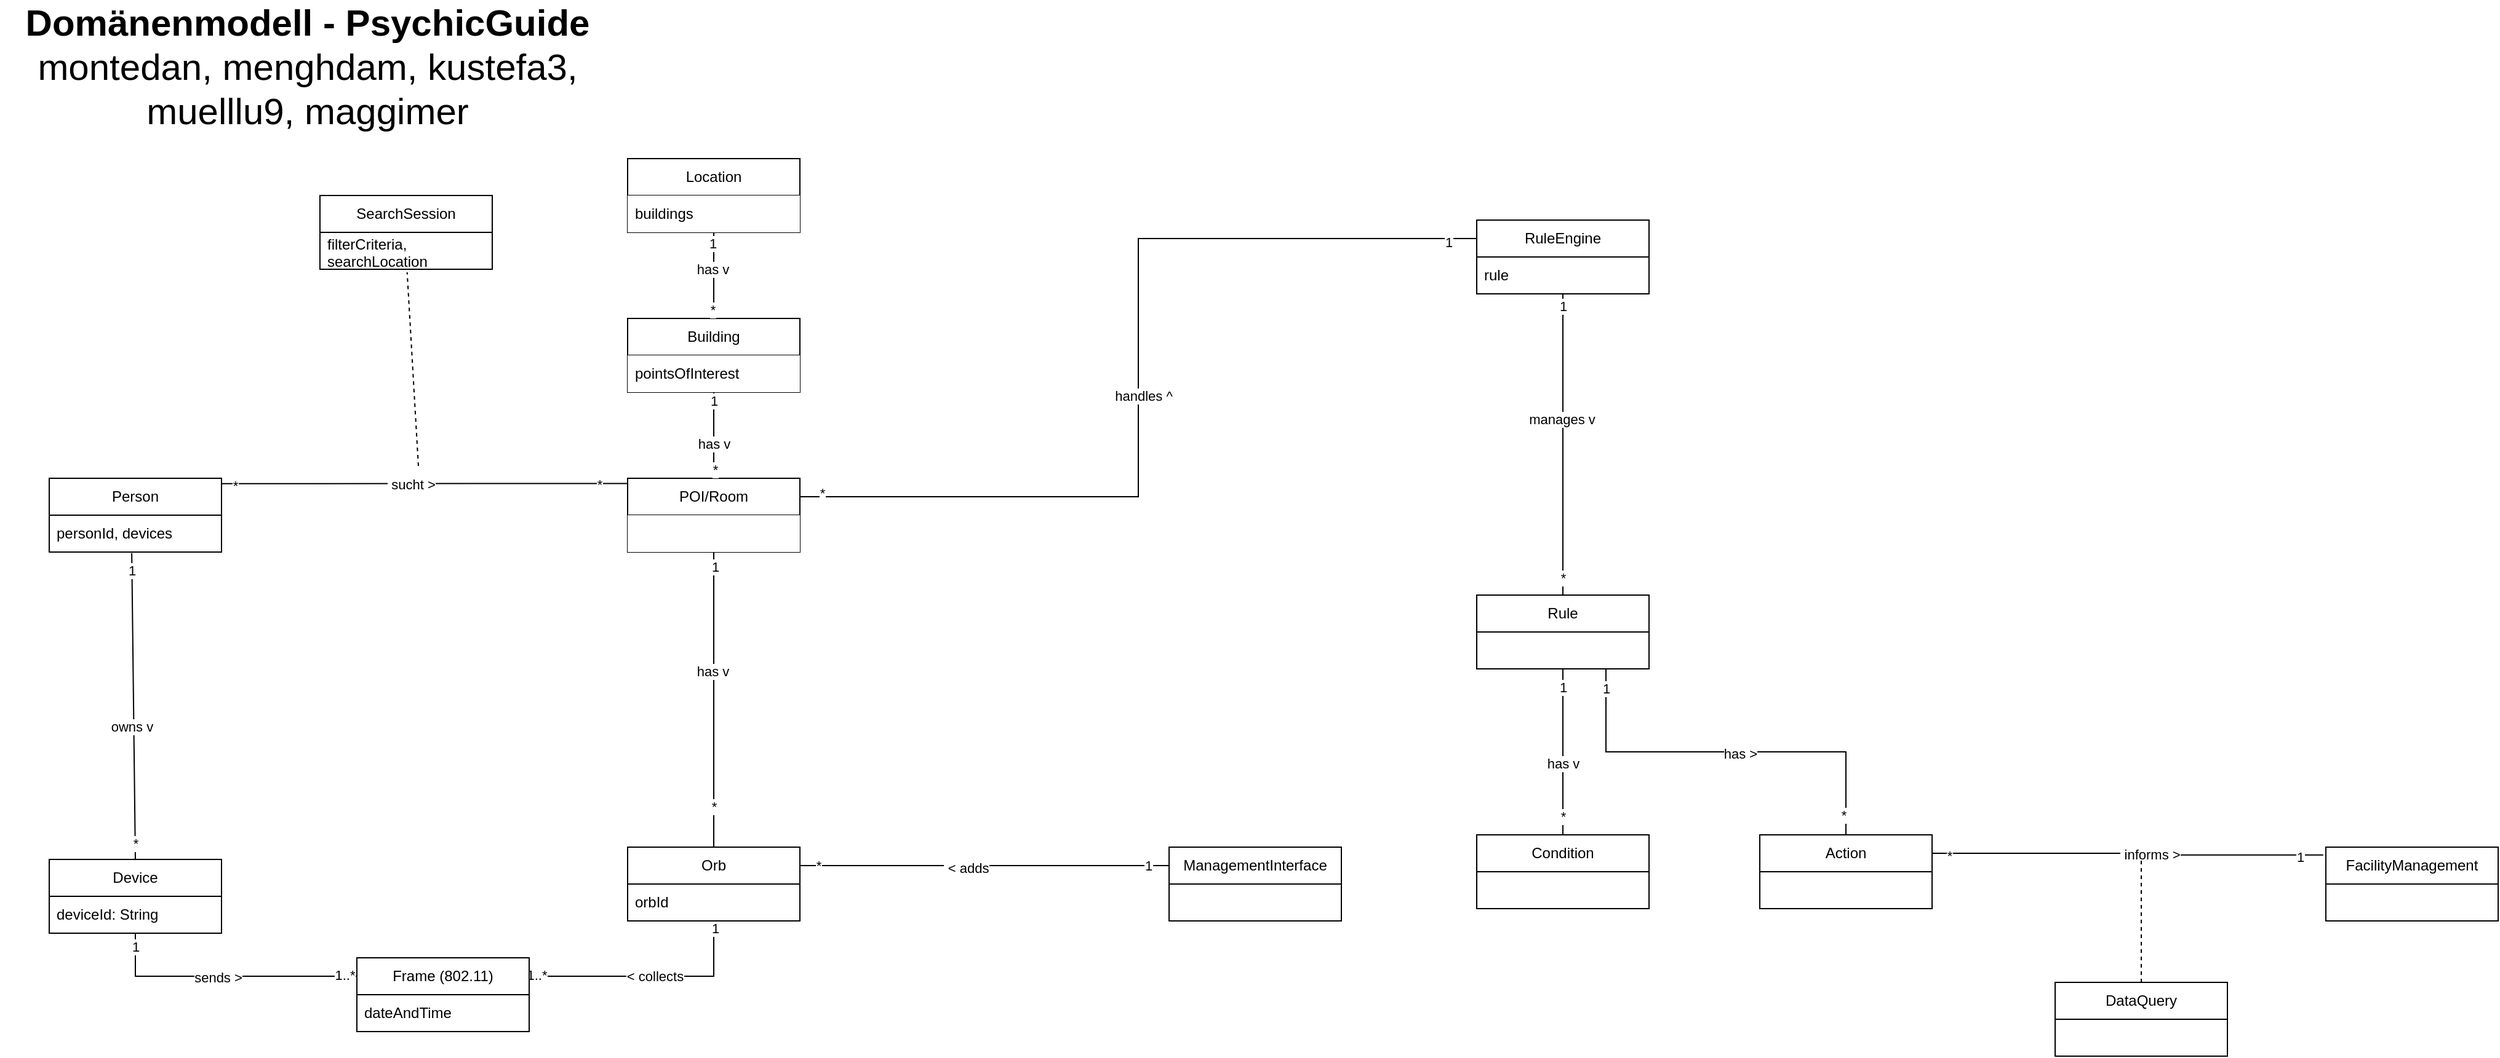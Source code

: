 <mxfile version="21.0.6" type="github">
  <diagram name="Seite-1" id="KA6z9-QfwAhSkeIakspH">
    <mxGraphModel dx="2113" dy="1108" grid="1" gridSize="10" guides="1" tooltips="1" connect="1" arrows="1" fold="1" page="0" pageScale="1" pageWidth="827" pageHeight="1169" math="0" shadow="0">
      <root>
        <mxCell id="0" />
        <mxCell id="1" parent="0" />
        <mxCell id="QIfAh_MvAZiLwB0yGpU8-30" style="edgeStyle=orthogonalEdgeStyle;rounded=0;orthogonalLoop=1;jettySize=auto;html=1;exitX=0;exitY=0.25;exitDx=0;exitDy=0;entryX=1;entryY=0.25;entryDx=0;entryDy=0;endArrow=none;endFill=0;" parent="1" source="QIfAh_MvAZiLwB0yGpU8-32" target="jw5DjISpnK0hP9MxYK5e-34" edge="1">
          <mxGeometry relative="1" as="geometry">
            <mxPoint x="340" y="305" as="sourcePoint" />
          </mxGeometry>
        </mxCell>
        <mxCell id="QIfAh_MvAZiLwB0yGpU8-31" value="&amp;nbsp;&amp;lt; adds" style="edgeLabel;html=1;align=center;verticalAlign=middle;resizable=0;points=[];" parent="QIfAh_MvAZiLwB0yGpU8-30" vertex="1" connectable="0">
          <mxGeometry x="0.101" y="2" relative="1" as="geometry">
            <mxPoint as="offset" />
          </mxGeometry>
        </mxCell>
        <mxCell id="QIfAh_MvAZiLwB0yGpU8-96" value="*" style="edgeLabel;html=1;align=center;verticalAlign=middle;resizable=0;points=[];" parent="QIfAh_MvAZiLwB0yGpU8-30" vertex="1" connectable="0">
          <mxGeometry x="0.9" relative="1" as="geometry">
            <mxPoint as="offset" />
          </mxGeometry>
        </mxCell>
        <mxCell id="QIfAh_MvAZiLwB0yGpU8-97" value="1" style="edgeLabel;html=1;align=center;verticalAlign=middle;resizable=0;points=[];" parent="QIfAh_MvAZiLwB0yGpU8-30" vertex="1" connectable="0">
          <mxGeometry x="-0.888" relative="1" as="geometry">
            <mxPoint as="offset" />
          </mxGeometry>
        </mxCell>
        <mxCell id="QIfAh_MvAZiLwB0yGpU8-6" style="rounded=0;orthogonalLoop=1;jettySize=auto;html=1;exitX=0.993;exitY=0.073;exitDx=0;exitDy=0;entryX=0.001;entryY=0.071;entryDx=0;entryDy=0;entryPerimeter=0;endArrow=none;endFill=0;exitPerimeter=0;" parent="1" source="jw5DjISpnK0hP9MxYK5e-18" target="jw5DjISpnK0hP9MxYK5e-9" edge="1">
          <mxGeometry relative="1" as="geometry" />
        </mxCell>
        <mxCell id="QIfAh_MvAZiLwB0yGpU8-9" value="&amp;nbsp;sucht &amp;gt; " style="edgeLabel;html=1;align=center;verticalAlign=middle;resizable=0;points=[];" parent="QIfAh_MvAZiLwB0yGpU8-6" vertex="1" connectable="0">
          <mxGeometry x="-0.064" relative="1" as="geometry">
            <mxPoint as="offset" />
          </mxGeometry>
        </mxCell>
        <mxCell id="QIfAh_MvAZiLwB0yGpU8-108" value="*" style="edgeLabel;html=1;align=center;verticalAlign=middle;resizable=0;points=[];" parent="QIfAh_MvAZiLwB0yGpU8-6" vertex="1" connectable="0">
          <mxGeometry x="0.86" relative="1" as="geometry">
            <mxPoint as="offset" />
          </mxGeometry>
        </mxCell>
        <mxCell id="QIfAh_MvAZiLwB0yGpU8-109" value="*" style="edgeLabel;html=1;align=center;verticalAlign=middle;resizable=0;points=[];" parent="QIfAh_MvAZiLwB0yGpU8-6" vertex="1" connectable="0">
          <mxGeometry x="-0.931" y="-1" relative="1" as="geometry">
            <mxPoint as="offset" />
          </mxGeometry>
        </mxCell>
        <mxCell id="jw5DjISpnK0hP9MxYK5e-1" value="Location" style="swimlane;fontStyle=0;childLayout=stackLayout;horizontal=1;startSize=30;horizontalStack=0;resizeParent=1;resizeParentMax=0;resizeLast=0;collapsible=1;marginBottom=0;whiteSpace=wrap;html=1;swimlaneFillColor=default;" parent="1" vertex="1">
          <mxGeometry x="-50" y="-270" width="140" height="60" as="geometry" />
        </mxCell>
        <mxCell id="jw5DjISpnK0hP9MxYK5e-55" value="buildings" style="text;strokeColor=none;fillColor=default;align=left;verticalAlign=middle;spacingLeft=4;spacingRight=4;overflow=hidden;points=[[0,0.5],[1,0.5]];portConstraint=eastwest;rotatable=0;whiteSpace=wrap;html=1;" parent="jw5DjISpnK0hP9MxYK5e-1" vertex="1">
          <mxGeometry y="30" width="140" height="30" as="geometry" />
        </mxCell>
        <mxCell id="jw5DjISpnK0hP9MxYK5e-5" value="Building" style="swimlane;fontStyle=0;childLayout=stackLayout;horizontal=1;startSize=30;horizontalStack=0;resizeParent=1;resizeParentMax=0;resizeLast=0;collapsible=1;marginBottom=0;whiteSpace=wrap;html=1;swimlaneFillColor=default;" parent="1" vertex="1">
          <mxGeometry x="-50" y="-140" width="140" height="60" as="geometry" />
        </mxCell>
        <mxCell id="jw5DjISpnK0hP9MxYK5e-56" value="pointsOfInterest" style="text;strokeColor=none;fillColor=default;align=left;verticalAlign=middle;spacingLeft=4;spacingRight=4;overflow=hidden;points=[[0,0.5],[1,0.5]];portConstraint=eastwest;rotatable=0;whiteSpace=wrap;html=1;" parent="jw5DjISpnK0hP9MxYK5e-5" vertex="1">
          <mxGeometry y="30" width="140" height="30" as="geometry" />
        </mxCell>
        <mxCell id="jw5DjISpnK0hP9MxYK5e-9" value="POI/Room" style="swimlane;fontStyle=0;childLayout=stackLayout;horizontal=1;startSize=30;horizontalStack=0;resizeParent=1;resizeParentMax=0;resizeLast=0;collapsible=1;marginBottom=0;whiteSpace=wrap;html=1;swimlaneFillColor=default;" parent="1" vertex="1">
          <mxGeometry x="-50" y="-10" width="140" height="60" as="geometry">
            <mxRectangle x="340" y="230" width="70" height="30" as="alternateBounds" />
          </mxGeometry>
        </mxCell>
        <mxCell id="jw5DjISpnK0hP9MxYK5e-57" value="" style="text;strokeColor=none;fillColor=default;align=left;verticalAlign=middle;spacingLeft=4;spacingRight=4;overflow=hidden;points=[[0,0.5],[1,0.5]];portConstraint=eastwest;rotatable=0;whiteSpace=wrap;html=1;" parent="jw5DjISpnK0hP9MxYK5e-9" vertex="1">
          <mxGeometry y="30" width="140" height="30" as="geometry" />
        </mxCell>
        <mxCell id="QIfAh_MvAZiLwB0yGpU8-65" style="edgeStyle=orthogonalEdgeStyle;rounded=0;orthogonalLoop=1;jettySize=auto;html=1;exitX=0.5;exitY=1;exitDx=0;exitDy=0;entryX=1;entryY=0.25;entryDx=0;entryDy=0;endArrow=none;endFill=0;" parent="1" source="jw5DjISpnK0hP9MxYK5e-34" target="QIfAh_MvAZiLwB0yGpU8-15" edge="1">
          <mxGeometry relative="1" as="geometry" />
        </mxCell>
        <mxCell id="QIfAh_MvAZiLwB0yGpU8-66" value="&amp;lt; collects" style="edgeLabel;html=1;align=center;verticalAlign=middle;resizable=0;points=[];" parent="QIfAh_MvAZiLwB0yGpU8-65" vertex="1" connectable="0">
          <mxGeometry x="-0.046" relative="1" as="geometry">
            <mxPoint as="offset" />
          </mxGeometry>
        </mxCell>
        <mxCell id="p3KCG7W4C7pQexGpIU1P-4" value="1" style="edgeLabel;html=1;align=center;verticalAlign=middle;resizable=0;points=[];" parent="QIfAh_MvAZiLwB0yGpU8-65" connectable="0" vertex="1">
          <mxGeometry x="-0.937" y="1" relative="1" as="geometry">
            <mxPoint as="offset" />
          </mxGeometry>
        </mxCell>
        <mxCell id="p3KCG7W4C7pQexGpIU1P-5" value="1..*" style="edgeLabel;html=1;align=center;verticalAlign=middle;resizable=0;points=[];" parent="QIfAh_MvAZiLwB0yGpU8-65" connectable="0" vertex="1">
          <mxGeometry x="0.936" y="-1" relative="1" as="geometry">
            <mxPoint as="offset" />
          </mxGeometry>
        </mxCell>
        <mxCell id="jw5DjISpnK0hP9MxYK5e-34" value="Orb" style="swimlane;fontStyle=0;childLayout=stackLayout;horizontal=1;startSize=30;horizontalStack=0;resizeParent=1;resizeParentMax=0;resizeLast=0;collapsible=1;marginBottom=0;whiteSpace=wrap;html=1;swimlaneFillColor=default;" parent="1" vertex="1">
          <mxGeometry x="-50" y="290" width="140" height="60" as="geometry" />
        </mxCell>
        <mxCell id="jw5DjISpnK0hP9MxYK5e-35" value="orbId" style="text;strokeColor=none;fillColor=none;align=left;verticalAlign=middle;spacingLeft=4;spacingRight=4;overflow=hidden;points=[[0,0.5],[1,0.5]];portConstraint=eastwest;rotatable=0;whiteSpace=wrap;html=1;" parent="jw5DjISpnK0hP9MxYK5e-34" vertex="1">
          <mxGeometry y="30" width="140" height="30" as="geometry" />
        </mxCell>
        <mxCell id="jw5DjISpnK0hP9MxYK5e-51" style="edgeStyle=orthogonalEdgeStyle;rounded=0;orthogonalLoop=1;jettySize=auto;html=1;exitX=0.5;exitY=0;exitDx=0;exitDy=0;endArrow=none;endFill=0;" parent="1" source="jw5DjISpnK0hP9MxYK5e-5" target="jw5DjISpnK0hP9MxYK5e-1" edge="1">
          <mxGeometry relative="1" as="geometry" />
        </mxCell>
        <mxCell id="QIfAh_MvAZiLwB0yGpU8-104" value="has v" style="edgeLabel;html=1;align=center;verticalAlign=middle;resizable=0;points=[];" parent="jw5DjISpnK0hP9MxYK5e-51" vertex="1" connectable="0">
          <mxGeometry x="0.138" y="1" relative="1" as="geometry">
            <mxPoint as="offset" />
          </mxGeometry>
        </mxCell>
        <mxCell id="QIfAh_MvAZiLwB0yGpU8-105" value="*" style="edgeLabel;html=1;align=center;verticalAlign=middle;resizable=0;points=[];" parent="jw5DjISpnK0hP9MxYK5e-51" vertex="1" connectable="0">
          <mxGeometry x="-0.779" y="1" relative="1" as="geometry">
            <mxPoint as="offset" />
          </mxGeometry>
        </mxCell>
        <mxCell id="QIfAh_MvAZiLwB0yGpU8-106" value="1" style="edgeLabel;html=1;align=center;verticalAlign=middle;resizable=0;points=[];" parent="jw5DjISpnK0hP9MxYK5e-51" vertex="1" connectable="0">
          <mxGeometry x="0.749" y="1" relative="1" as="geometry">
            <mxPoint as="offset" />
          </mxGeometry>
        </mxCell>
        <mxCell id="jw5DjISpnK0hP9MxYK5e-52" style="edgeStyle=orthogonalEdgeStyle;rounded=0;orthogonalLoop=1;jettySize=auto;html=1;exitX=0.5;exitY=0;exitDx=0;exitDy=0;endArrow=none;endFill=0;" parent="1" source="jw5DjISpnK0hP9MxYK5e-9" target="jw5DjISpnK0hP9MxYK5e-5" edge="1">
          <mxGeometry relative="1" as="geometry" />
        </mxCell>
        <mxCell id="QIfAh_MvAZiLwB0yGpU8-101" value="has v" style="edgeLabel;html=1;align=center;verticalAlign=middle;resizable=0;points=[];" parent="jw5DjISpnK0hP9MxYK5e-52" vertex="1" connectable="0">
          <mxGeometry x="-0.188" relative="1" as="geometry">
            <mxPoint as="offset" />
          </mxGeometry>
        </mxCell>
        <mxCell id="QIfAh_MvAZiLwB0yGpU8-102" value="*" style="edgeLabel;html=1;align=center;verticalAlign=middle;resizable=0;points=[];" parent="jw5DjISpnK0hP9MxYK5e-52" vertex="1" connectable="0">
          <mxGeometry x="-0.786" y="-1" relative="1" as="geometry">
            <mxPoint as="offset" />
          </mxGeometry>
        </mxCell>
        <mxCell id="QIfAh_MvAZiLwB0yGpU8-103" value="1" style="edgeLabel;html=1;align=center;verticalAlign=middle;resizable=0;points=[];" parent="jw5DjISpnK0hP9MxYK5e-52" vertex="1" connectable="0">
          <mxGeometry x="0.795" relative="1" as="geometry">
            <mxPoint as="offset" />
          </mxGeometry>
        </mxCell>
        <mxCell id="jw5DjISpnK0hP9MxYK5e-53" style="edgeStyle=orthogonalEdgeStyle;rounded=0;orthogonalLoop=1;jettySize=auto;html=1;exitX=0.5;exitY=0;exitDx=0;exitDy=0;endArrow=none;endFill=0;" parent="1" source="jw5DjISpnK0hP9MxYK5e-34" target="jw5DjISpnK0hP9MxYK5e-9" edge="1">
          <mxGeometry relative="1" as="geometry" />
        </mxCell>
        <mxCell id="QIfAh_MvAZiLwB0yGpU8-11" value="has v" style="edgeLabel;html=1;align=center;verticalAlign=middle;resizable=0;points=[];" parent="jw5DjISpnK0hP9MxYK5e-53" vertex="1" connectable="0">
          <mxGeometry x="0.195" y="1" relative="1" as="geometry">
            <mxPoint as="offset" />
          </mxGeometry>
        </mxCell>
        <mxCell id="QIfAh_MvAZiLwB0yGpU8-78" value="*" style="edgeLabel;html=1;align=center;verticalAlign=middle;resizable=0;points=[];" parent="jw5DjISpnK0hP9MxYK5e-53" vertex="1" connectable="0">
          <mxGeometry x="-0.724" relative="1" as="geometry">
            <mxPoint as="offset" />
          </mxGeometry>
        </mxCell>
        <mxCell id="QIfAh_MvAZiLwB0yGpU8-107" value="1" style="edgeLabel;html=1;align=center;verticalAlign=middle;resizable=0;points=[];" parent="jw5DjISpnK0hP9MxYK5e-53" vertex="1" connectable="0">
          <mxGeometry x="0.903" y="-1" relative="1" as="geometry">
            <mxPoint as="offset" />
          </mxGeometry>
        </mxCell>
        <mxCell id="QIfAh_MvAZiLwB0yGpU8-15" value="Frame (802.11)" style="swimlane;fontStyle=0;childLayout=stackLayout;horizontal=1;startSize=30;horizontalStack=0;resizeParent=1;resizeParentMax=0;resizeLast=0;collapsible=1;marginBottom=0;whiteSpace=wrap;html=1;swimlaneFillColor=default;" parent="1" vertex="1">
          <mxGeometry x="-270" y="380" width="140" height="60" as="geometry" />
        </mxCell>
        <mxCell id="QIfAh_MvAZiLwB0yGpU8-16" value="dateAndTime" style="text;strokeColor=none;fillColor=none;align=left;verticalAlign=middle;spacingLeft=4;spacingRight=4;overflow=hidden;points=[[0,0.5],[1,0.5]];portConstraint=eastwest;rotatable=0;whiteSpace=wrap;html=1;" parent="QIfAh_MvAZiLwB0yGpU8-15" vertex="1">
          <mxGeometry y="30" width="140" height="30" as="geometry" />
        </mxCell>
        <mxCell id="QIfAh_MvAZiLwB0yGpU8-23" value="SearchSession" style="swimlane;fontStyle=0;childLayout=stackLayout;horizontal=1;startSize=30;horizontalStack=0;resizeParent=1;resizeParentMax=0;resizeLast=0;collapsible=1;marginBottom=0;whiteSpace=wrap;html=1;swimlaneFillColor=default;" parent="1" vertex="1">
          <mxGeometry x="-300" y="-240" width="140" height="60" as="geometry" />
        </mxCell>
        <mxCell id="QIfAh_MvAZiLwB0yGpU8-24" value="filterCriteria, searchLocation" style="text;strokeColor=none;fillColor=none;align=left;verticalAlign=middle;spacingLeft=4;spacingRight=4;overflow=hidden;points=[[0,0.5],[1,0.5]];portConstraint=eastwest;rotatable=0;whiteSpace=wrap;html=1;" parent="QIfAh_MvAZiLwB0yGpU8-23" vertex="1">
          <mxGeometry y="30" width="140" height="30" as="geometry" />
        </mxCell>
        <mxCell id="QIfAh_MvAZiLwB0yGpU8-27" value="" style="endArrow=none;dashed=1;html=1;rounded=0;entryX=0.506;entryY=1.081;entryDx=0;entryDy=0;entryPerimeter=0;" parent="1" target="QIfAh_MvAZiLwB0yGpU8-24" edge="1">
          <mxGeometry width="50" height="50" relative="1" as="geometry">
            <mxPoint x="-220" y="-20" as="sourcePoint" />
            <mxPoint x="-180" as="targetPoint" />
          </mxGeometry>
        </mxCell>
        <mxCell id="jw5DjISpnK0hP9MxYK5e-18" value="Person" style="swimlane;fontStyle=0;childLayout=stackLayout;horizontal=1;startSize=30;horizontalStack=0;resizeParent=1;resizeParentMax=0;resizeLast=0;collapsible=1;marginBottom=0;whiteSpace=wrap;html=1;swimlaneFillColor=default;" parent="1" vertex="1">
          <mxGeometry x="-520" y="-10" width="140" height="60" as="geometry" />
        </mxCell>
        <mxCell id="jw5DjISpnK0hP9MxYK5e-32" value="personId, devices" style="text;strokeColor=none;fillColor=none;align=left;verticalAlign=middle;spacingLeft=4;spacingRight=4;overflow=hidden;points=[[0,0.5],[1,0.5]];portConstraint=eastwest;rotatable=0;whiteSpace=wrap;html=1;" parent="jw5DjISpnK0hP9MxYK5e-18" vertex="1">
          <mxGeometry y="30" width="140" height="30" as="geometry" />
        </mxCell>
        <mxCell id="QIfAh_MvAZiLwB0yGpU8-63" style="edgeStyle=orthogonalEdgeStyle;rounded=0;orthogonalLoop=1;jettySize=auto;html=1;exitX=0.5;exitY=1;exitDx=0;exitDy=0;entryX=0;entryY=0.25;entryDx=0;entryDy=0;endArrow=none;endFill=0;" parent="1" source="jw5DjISpnK0hP9MxYK5e-27" target="QIfAh_MvAZiLwB0yGpU8-15" edge="1">
          <mxGeometry relative="1" as="geometry" />
        </mxCell>
        <mxCell id="QIfAh_MvAZiLwB0yGpU8-64" value="sends &amp;gt;" style="edgeLabel;html=1;align=center;verticalAlign=middle;resizable=0;points=[];" parent="QIfAh_MvAZiLwB0yGpU8-63" vertex="1" connectable="0">
          <mxGeometry x="-0.051" y="-1" relative="1" as="geometry">
            <mxPoint as="offset" />
          </mxGeometry>
        </mxCell>
        <mxCell id="p3KCG7W4C7pQexGpIU1P-1" value="1" style="edgeLabel;html=1;align=center;verticalAlign=middle;resizable=0;points=[];" parent="QIfAh_MvAZiLwB0yGpU8-63" connectable="0" vertex="1">
          <mxGeometry x="-0.901" relative="1" as="geometry">
            <mxPoint as="offset" />
          </mxGeometry>
        </mxCell>
        <mxCell id="p3KCG7W4C7pQexGpIU1P-2" value="1..* " style="edgeLabel;html=1;align=center;verticalAlign=middle;resizable=0;points=[];" parent="QIfAh_MvAZiLwB0yGpU8-63" connectable="0" vertex="1">
          <mxGeometry x="0.9" y="1" relative="1" as="geometry">
            <mxPoint as="offset" />
          </mxGeometry>
        </mxCell>
        <mxCell id="jw5DjISpnK0hP9MxYK5e-27" value="Device" style="swimlane;fontStyle=0;childLayout=stackLayout;horizontal=1;startSize=30;horizontalStack=0;resizeParent=1;resizeParentMax=0;resizeLast=0;collapsible=1;marginBottom=0;whiteSpace=wrap;html=1;swimlaneFillColor=default;" parent="1" vertex="1">
          <mxGeometry x="-520" y="300" width="140" height="60" as="geometry" />
        </mxCell>
        <mxCell id="jw5DjISpnK0hP9MxYK5e-28" value="&lt;div&gt;deviceId: String&lt;/div&gt;" style="text;strokeColor=none;fillColor=none;align=left;verticalAlign=middle;spacingLeft=4;spacingRight=4;overflow=hidden;points=[[0,0.5],[1,0.5]];portConstraint=eastwest;rotatable=0;whiteSpace=wrap;html=1;" parent="jw5DjISpnK0hP9MxYK5e-27" vertex="1">
          <mxGeometry y="30" width="140" height="30" as="geometry" />
        </mxCell>
        <mxCell id="jw5DjISpnK0hP9MxYK5e-68" style="rounded=0;orthogonalLoop=1;jettySize=auto;html=1;exitX=0.5;exitY=0;exitDx=0;exitDy=0;endArrow=none;endFill=0;entryX=0.479;entryY=1.028;entryDx=0;entryDy=0;entryPerimeter=0;" parent="1" source="jw5DjISpnK0hP9MxYK5e-27" target="jw5DjISpnK0hP9MxYK5e-32" edge="1">
          <mxGeometry relative="1" as="geometry">
            <mxPoint x="-696.64" y="240.84" as="targetPoint" />
          </mxGeometry>
        </mxCell>
        <mxCell id="QIfAh_MvAZiLwB0yGpU8-22" value="&lt;div&gt;owns v&lt;/div&gt;" style="edgeLabel;html=1;align=center;verticalAlign=middle;resizable=0;points=[];" parent="jw5DjISpnK0hP9MxYK5e-68" vertex="1" connectable="0">
          <mxGeometry x="-0.13" y="2" relative="1" as="geometry">
            <mxPoint as="offset" />
          </mxGeometry>
        </mxCell>
        <mxCell id="QIfAh_MvAZiLwB0yGpU8-110" value="*" style="edgeLabel;html=1;align=center;verticalAlign=middle;resizable=0;points=[];" parent="jw5DjISpnK0hP9MxYK5e-68" vertex="1" connectable="0">
          <mxGeometry x="-0.891" relative="1" as="geometry">
            <mxPoint as="offset" />
          </mxGeometry>
        </mxCell>
        <mxCell id="QIfAh_MvAZiLwB0yGpU8-111" value="1" style="edgeLabel;html=1;align=center;verticalAlign=middle;resizable=0;points=[];" parent="jw5DjISpnK0hP9MxYK5e-68" vertex="1" connectable="0">
          <mxGeometry x="0.889" relative="1" as="geometry">
            <mxPoint as="offset" />
          </mxGeometry>
        </mxCell>
        <mxCell id="QIfAh_MvAZiLwB0yGpU8-32" value="ManagementInterface" style="swimlane;fontStyle=0;childLayout=stackLayout;horizontal=1;startSize=30;horizontalStack=0;resizeParent=1;resizeParentMax=0;resizeLast=0;collapsible=1;marginBottom=0;whiteSpace=wrap;html=1;swimlaneFillColor=default;" parent="1" vertex="1">
          <mxGeometry x="390" y="290" width="140" height="60" as="geometry" />
        </mxCell>
        <mxCell id="QIfAh_MvAZiLwB0yGpU8-44" style="edgeStyle=orthogonalEdgeStyle;rounded=0;orthogonalLoop=1;jettySize=auto;html=1;exitX=0.5;exitY=1;exitDx=0;exitDy=0;entryX=0.5;entryY=0;entryDx=0;entryDy=0;endArrow=none;endFill=0;" parent="1" source="QIfAh_MvAZiLwB0yGpU8-36" target="QIfAh_MvAZiLwB0yGpU8-40" edge="1">
          <mxGeometry relative="1" as="geometry" />
        </mxCell>
        <mxCell id="QIfAh_MvAZiLwB0yGpU8-45" value="manages v" style="edgeLabel;html=1;align=center;verticalAlign=middle;resizable=0;points=[];" parent="QIfAh_MvAZiLwB0yGpU8-44" vertex="1" connectable="0">
          <mxGeometry x="-0.171" y="-1" relative="1" as="geometry">
            <mxPoint as="offset" />
          </mxGeometry>
        </mxCell>
        <mxCell id="QIfAh_MvAZiLwB0yGpU8-92" value="*" style="edgeLabel;html=1;align=center;verticalAlign=middle;resizable=0;points=[];" parent="QIfAh_MvAZiLwB0yGpU8-44" vertex="1" connectable="0">
          <mxGeometry x="0.88" relative="1" as="geometry">
            <mxPoint as="offset" />
          </mxGeometry>
        </mxCell>
        <mxCell id="QIfAh_MvAZiLwB0yGpU8-93" value="1" style="edgeLabel;html=1;align=center;verticalAlign=middle;resizable=0;points=[];" parent="QIfAh_MvAZiLwB0yGpU8-44" vertex="1" connectable="0">
          <mxGeometry x="-0.923" relative="1" as="geometry">
            <mxPoint as="offset" />
          </mxGeometry>
        </mxCell>
        <mxCell id="QIfAh_MvAZiLwB0yGpU8-50" style="edgeStyle=orthogonalEdgeStyle;rounded=0;orthogonalLoop=1;jettySize=auto;html=1;exitX=1;exitY=0.25;exitDx=0;exitDy=0;entryX=-0.015;entryY=0.106;entryDx=0;entryDy=0;entryPerimeter=0;endArrow=none;endFill=0;" parent="1" source="QIfAh_MvAZiLwB0yGpU8-82" target="QIfAh_MvAZiLwB0yGpU8-46" edge="1">
          <mxGeometry relative="1" as="geometry">
            <mxPoint x="1010" y="295" as="sourcePoint" />
          </mxGeometry>
        </mxCell>
        <mxCell id="QIfAh_MvAZiLwB0yGpU8-51" value="&amp;nbsp;informs &amp;gt; " style="edgeLabel;html=1;align=center;verticalAlign=middle;resizable=0;points=[];" parent="QIfAh_MvAZiLwB0yGpU8-50" vertex="1" connectable="0">
          <mxGeometry x="0.119" y="1" relative="1" as="geometry">
            <mxPoint as="offset" />
          </mxGeometry>
        </mxCell>
        <mxCell id="QIfAh_MvAZiLwB0yGpU8-94" value="1" style="edgeLabel;html=1;align=center;verticalAlign=middle;resizable=0;points=[];" parent="QIfAh_MvAZiLwB0yGpU8-50" vertex="1" connectable="0">
          <mxGeometry x="0.879" y="-1" relative="1" as="geometry">
            <mxPoint as="offset" />
          </mxGeometry>
        </mxCell>
        <mxCell id="QIfAh_MvAZiLwB0yGpU8-95" value="*" style="edgeLabel;html=1;align=center;verticalAlign=middle;resizable=0;points=[];" parent="QIfAh_MvAZiLwB0yGpU8-50" vertex="1" connectable="0">
          <mxGeometry x="-0.917" y="-2" relative="1" as="geometry">
            <mxPoint as="offset" />
          </mxGeometry>
        </mxCell>
        <mxCell id="QIfAh_MvAZiLwB0yGpU8-36" value="RuleEngine" style="swimlane;fontStyle=0;childLayout=stackLayout;horizontal=1;startSize=30;horizontalStack=0;resizeParent=1;resizeParentMax=0;resizeLast=0;collapsible=1;marginBottom=0;whiteSpace=wrap;html=1;swimlaneFillColor=default;" parent="1" vertex="1">
          <mxGeometry x="640" y="-220" width="140" height="60" as="geometry" />
        </mxCell>
        <mxCell id="QIfAh_MvAZiLwB0yGpU8-37" value="rule" style="text;strokeColor=none;fillColor=none;align=left;verticalAlign=middle;spacingLeft=4;spacingRight=4;overflow=hidden;points=[[0,0.5],[1,0.5]];portConstraint=eastwest;rotatable=0;whiteSpace=wrap;html=1;" parent="QIfAh_MvAZiLwB0yGpU8-36" vertex="1">
          <mxGeometry y="30" width="140" height="30" as="geometry" />
        </mxCell>
        <mxCell id="QIfAh_MvAZiLwB0yGpU8-76" style="edgeStyle=orthogonalEdgeStyle;rounded=0;orthogonalLoop=1;jettySize=auto;html=1;exitX=0.5;exitY=1;exitDx=0;exitDy=0;entryX=0.5;entryY=0;entryDx=0;entryDy=0;endArrow=none;endFill=0;" parent="1" source="QIfAh_MvAZiLwB0yGpU8-40" target="QIfAh_MvAZiLwB0yGpU8-67" edge="1">
          <mxGeometry relative="1" as="geometry" />
        </mxCell>
        <mxCell id="QIfAh_MvAZiLwB0yGpU8-86" value="has v" style="edgeLabel;html=1;align=center;verticalAlign=middle;resizable=0;points=[];" parent="QIfAh_MvAZiLwB0yGpU8-76" vertex="1" connectable="0">
          <mxGeometry x="0.13" relative="1" as="geometry">
            <mxPoint as="offset" />
          </mxGeometry>
        </mxCell>
        <mxCell id="QIfAh_MvAZiLwB0yGpU8-88" value="*" style="edgeLabel;html=1;align=center;verticalAlign=middle;resizable=0;points=[];" parent="QIfAh_MvAZiLwB0yGpU8-76" vertex="1" connectable="0">
          <mxGeometry x="0.776" relative="1" as="geometry">
            <mxPoint as="offset" />
          </mxGeometry>
        </mxCell>
        <mxCell id="QIfAh_MvAZiLwB0yGpU8-89" value="1" style="edgeLabel;html=1;align=center;verticalAlign=middle;resizable=0;points=[];" parent="QIfAh_MvAZiLwB0yGpU8-76" vertex="1" connectable="0">
          <mxGeometry x="-0.786" relative="1" as="geometry">
            <mxPoint as="offset" />
          </mxGeometry>
        </mxCell>
        <mxCell id="QIfAh_MvAZiLwB0yGpU8-77" style="edgeStyle=orthogonalEdgeStyle;rounded=0;orthogonalLoop=1;jettySize=auto;html=1;exitX=0.75;exitY=1;exitDx=0;exitDy=0;entryX=0.5;entryY=0;entryDx=0;entryDy=0;endArrow=none;endFill=0;" parent="1" source="QIfAh_MvAZiLwB0yGpU8-40" target="QIfAh_MvAZiLwB0yGpU8-82" edge="1">
          <mxGeometry relative="1" as="geometry">
            <mxPoint x="940" y="280" as="targetPoint" />
          </mxGeometry>
        </mxCell>
        <mxCell id="QIfAh_MvAZiLwB0yGpU8-87" value="has &amp;gt;" style="edgeLabel;html=1;align=center;verticalAlign=middle;resizable=0;points=[];" parent="QIfAh_MvAZiLwB0yGpU8-77" vertex="1" connectable="0">
          <mxGeometry x="0.07" y="-1" relative="1" as="geometry">
            <mxPoint as="offset" />
          </mxGeometry>
        </mxCell>
        <mxCell id="QIfAh_MvAZiLwB0yGpU8-90" value="*" style="edgeLabel;html=1;align=center;verticalAlign=middle;resizable=0;points=[];" parent="QIfAh_MvAZiLwB0yGpU8-77" vertex="1" connectable="0">
          <mxGeometry x="0.903" y="-2" relative="1" as="geometry">
            <mxPoint as="offset" />
          </mxGeometry>
        </mxCell>
        <mxCell id="QIfAh_MvAZiLwB0yGpU8-91" value="1" style="edgeLabel;html=1;align=center;verticalAlign=middle;resizable=0;points=[];" parent="QIfAh_MvAZiLwB0yGpU8-77" vertex="1" connectable="0">
          <mxGeometry x="-0.907" relative="1" as="geometry">
            <mxPoint as="offset" />
          </mxGeometry>
        </mxCell>
        <mxCell id="QIfAh_MvAZiLwB0yGpU8-40" value="Rule" style="swimlane;fontStyle=0;childLayout=stackLayout;horizontal=1;startSize=30;horizontalStack=0;resizeParent=1;resizeParentMax=0;resizeLast=0;collapsible=1;marginBottom=0;whiteSpace=wrap;html=1;swimlaneFillColor=default;" parent="1" vertex="1">
          <mxGeometry x="640" y="85" width="140" height="60" as="geometry" />
        </mxCell>
        <mxCell id="QIfAh_MvAZiLwB0yGpU8-46" value="FacilityManagement" style="swimlane;fontStyle=0;childLayout=stackLayout;horizontal=1;startSize=30;horizontalStack=0;resizeParent=1;resizeParentMax=0;resizeLast=0;collapsible=1;marginBottom=0;whiteSpace=wrap;html=1;swimlaneFillColor=default;" parent="1" vertex="1">
          <mxGeometry x="1330" y="290" width="140" height="60" as="geometry" />
        </mxCell>
        <mxCell id="QIfAh_MvAZiLwB0yGpU8-52" value="DataQuery" style="swimlane;fontStyle=0;childLayout=stackLayout;horizontal=1;startSize=30;horizontalStack=0;resizeParent=1;resizeParentMax=0;resizeLast=0;collapsible=1;marginBottom=0;whiteSpace=wrap;html=1;swimlaneFillColor=default;" parent="1" vertex="1">
          <mxGeometry x="1110" y="400" width="140" height="60" as="geometry" />
        </mxCell>
        <mxCell id="QIfAh_MvAZiLwB0yGpU8-56" value="" style="endArrow=none;dashed=1;html=1;rounded=0;exitX=0.5;exitY=0;exitDx=0;exitDy=0;" parent="1" source="QIfAh_MvAZiLwB0yGpU8-52" edge="1">
          <mxGeometry width="50" height="50" relative="1" as="geometry">
            <mxPoint x="1230" y="500" as="sourcePoint" />
            <mxPoint x="1180" y="300" as="targetPoint" />
          </mxGeometry>
        </mxCell>
        <mxCell id="QIfAh_MvAZiLwB0yGpU8-62" style="edgeStyle=orthogonalEdgeStyle;rounded=0;orthogonalLoop=1;jettySize=auto;html=1;exitX=1;exitY=0.25;exitDx=0;exitDy=0;entryX=0;entryY=0.25;entryDx=0;entryDy=0;endArrow=none;endFill=0;" parent="1" source="jw5DjISpnK0hP9MxYK5e-9" target="QIfAh_MvAZiLwB0yGpU8-36" edge="1">
          <mxGeometry relative="1" as="geometry">
            <mxPoint x="350" y="-30" as="sourcePoint" />
          </mxGeometry>
        </mxCell>
        <mxCell id="QIfAh_MvAZiLwB0yGpU8-98" value="handles ^" style="edgeLabel;html=1;align=center;verticalAlign=middle;resizable=0;points=[];" parent="QIfAh_MvAZiLwB0yGpU8-62" vertex="1" connectable="0">
          <mxGeometry x="-0.059" y="-4" relative="1" as="geometry">
            <mxPoint as="offset" />
          </mxGeometry>
        </mxCell>
        <mxCell id="QIfAh_MvAZiLwB0yGpU8-99" value="*" style="edgeLabel;html=1;align=center;verticalAlign=middle;resizable=0;points=[];" parent="QIfAh_MvAZiLwB0yGpU8-62" vertex="1" connectable="0">
          <mxGeometry x="-0.954" y="3" relative="1" as="geometry">
            <mxPoint as="offset" />
          </mxGeometry>
        </mxCell>
        <mxCell id="QIfAh_MvAZiLwB0yGpU8-100" value="1" style="edgeLabel;html=1;align=center;verticalAlign=middle;resizable=0;points=[];" parent="QIfAh_MvAZiLwB0yGpU8-62" vertex="1" connectable="0">
          <mxGeometry x="0.938" y="-3" relative="1" as="geometry">
            <mxPoint as="offset" />
          </mxGeometry>
        </mxCell>
        <mxCell id="QIfAh_MvAZiLwB0yGpU8-67" value="Condition" style="swimlane;fontStyle=0;childLayout=stackLayout;horizontal=1;startSize=30;horizontalStack=0;resizeParent=1;resizeParentMax=0;resizeLast=0;collapsible=1;marginBottom=0;whiteSpace=wrap;html=1;swimlaneFillColor=default;" parent="1" vertex="1">
          <mxGeometry x="640" y="280" width="140" height="60" as="geometry" />
        </mxCell>
        <mxCell id="QIfAh_MvAZiLwB0yGpU8-82" value="Action" style="swimlane;fontStyle=0;childLayout=stackLayout;horizontal=1;startSize=30;horizontalStack=0;resizeParent=1;resizeParentMax=0;resizeLast=0;collapsible=1;marginBottom=0;whiteSpace=wrap;html=1;swimlaneFillColor=default;" parent="1" vertex="1">
          <mxGeometry x="870" y="280" width="140" height="60" as="geometry" />
        </mxCell>
        <mxCell id="QIfAh_MvAZiLwB0yGpU8-112" value="&lt;div style=&quot;font-size: 30px;&quot;&gt;&lt;font style=&quot;font-size: 30px;&quot;&gt;&lt;b&gt;Domänenmodell - PsychicGuide&lt;/b&gt;&lt;br&gt;&lt;/font&gt;&lt;/div&gt;&lt;div style=&quot;font-size: 30px;&quot;&gt;&lt;font style=&quot;font-size: 30px;&quot;&gt;montedan, menghdam, kustefa3, muelllu9, maggimer&lt;br&gt;&lt;/font&gt;&lt;/div&gt;" style="text;html=1;strokeColor=none;fillColor=none;align=center;verticalAlign=middle;whiteSpace=wrap;rounded=0;" parent="1" vertex="1">
          <mxGeometry x="-560" y="-360" width="500" height="30" as="geometry" />
        </mxCell>
      </root>
    </mxGraphModel>
  </diagram>
</mxfile>
